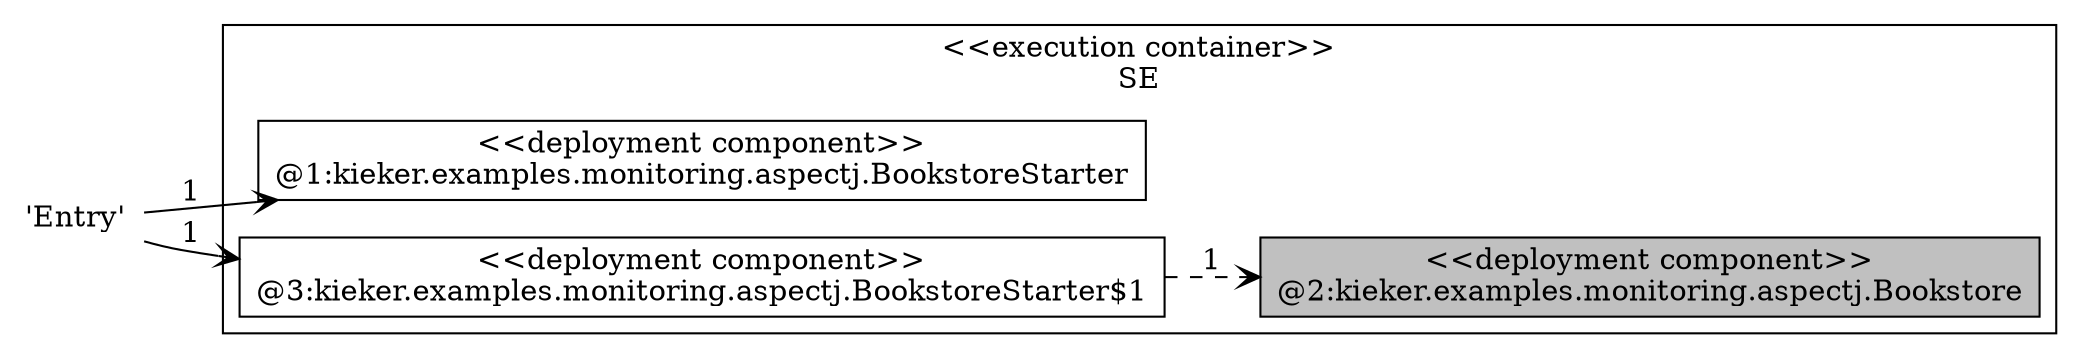 digraph G {
 rankdir=LR;
"depNode_0" [label="'Entry'",shape="none"]
subgraph "cluster_container1" {
 label = "<<execution container>>\nSE";
 shape = "box";
 style = "filled";
 fillcolor = "white";
"depNode_2" [label="<<deployment component>>\n@2:kieker.examples.monitoring.aspectj.Bookstore",shape="box",style="filled",color="#000000",fillcolor="gray"]
"depNode_1" [label="<<deployment component>>\n@1:kieker.examples.monitoring.aspectj.BookstoreStarter",shape="box",style="filled",color="#000000",fillcolor="white"]
"depNode_3" [label="<<deployment component>>\n@3:kieker.examples.monitoring.aspectj.BookstoreStarter$1",shape="box",style="filled",color="#000000",fillcolor="white"]
}
depNode_0->depNode_1[label=1, style="solid", arrowhead="open", color="#000000"]
depNode_0->depNode_3[label=1, style="solid", arrowhead="open", color="#000000"]
depNode_3->depNode_2[label=1, style="dashed", arrowhead="open", color="#000000"]
}
